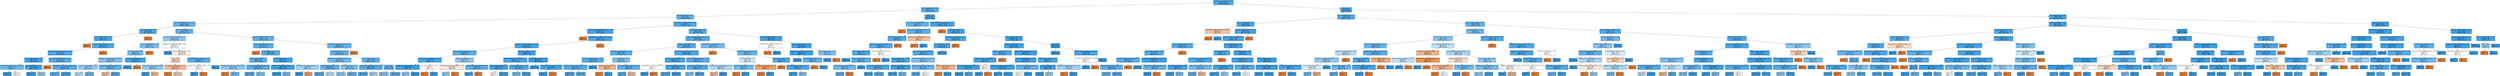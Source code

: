 digraph Tree {
node [shape=box, style="filled", color="black"] ;
0 [label="homepage_clicks_by_interval <= 19.5\ngini = 0.165\nsamples = 15324\nvalue = [1386, 13938]", fillcolor="#399de5e6"] ;
1 [label="due_vs_submission_date <= 0.5\ngini = 0.221\nsamples = 7461\nvalue = [946, 6515]", fillcolor="#399de5da"] ;
0 -> 1 [labeldistance=2.5, labelangle=45, headlabel="True"] ;
2 [label="quiz_clicks_by_interval <= 74.5\ngini = 0.244\nsamples = 6230\nvalue = [884, 5346]", fillcolor="#399de5d5"] ;
1 -> 2 ;
3 [label="quiz_clicks_by_interval_change <= -124.5\ngini = 0.271\nsamples = 4480\nvalue = [725, 3755]", fillcolor="#399de5ce"] ;
2 -> 3 ;
4 [label="quiz_clicks_by_interval <= 72.5\ngini = 0.155\nsamples = 696\nvalue = [59, 637]", fillcolor="#399de5e7"] ;
3 -> 4 ;
5 [label="due_vs_submission_date <= -84.0\ngini = 0.149\nsamples = 693\nvalue = [56, 637]", fillcolor="#399de5e9"] ;
4 -> 5 ;
6 [label="gini = 0.0\nsamples = 1\nvalue = [1, 0]", fillcolor="#e58139ff"] ;
5 -> 6 ;
7 [label="oucollaborate_clicks_by_interval <= 15.5\ngini = 0.146\nsamples = 692\nvalue = [55, 637]", fillcolor="#399de5e9"] ;
5 -> 7 ;
8 [label="homepage_clicks_by_interval_change <= -19.5\ngini = 0.144\nsamples = 691\nvalue = [54, 637]", fillcolor="#399de5e9"] ;
7 -> 8 ;
9 [label="due_vs_submission_date <= -12.5\ngini = 0.085\nsamples = 358\nvalue = [16, 342]", fillcolor="#399de5f3"] ;
8 -> 9 ;
10 [label="subpage_clicks_by_interval_change <= -15.0\ngini = 0.332\nsamples = 19\nvalue = [4, 15]", fillcolor="#399de5bb"] ;
9 -> 10 ;
11 [label="gini = 0.0\nsamples = 11\nvalue = [0, 11]", fillcolor="#399de5ff"] ;
10 -> 11 ;
12 [label="gini = 0.5\nsamples = 8\nvalue = [4, 4]", fillcolor="#e5813900"] ;
10 -> 12 ;
13 [label="quiz_clicks_by_interval <= 68.5\ngini = 0.068\nsamples = 339\nvalue = [12, 327]", fillcolor="#399de5f6"] ;
9 -> 13 ;
14 [label="gini = 0.063\nsamples = 336\nvalue = [11, 325]", fillcolor="#399de5f6"] ;
13 -> 14 ;
15 [label="gini = 0.444\nsamples = 3\nvalue = [1, 2]", fillcolor="#399de57f"] ;
13 -> 15 ;
16 [label="quiz_clicks_by_interval_change <= -1207.5\ngini = 0.202\nsamples = 333\nvalue = [38, 295]", fillcolor="#399de5de"] ;
8 -> 16 ;
17 [label="gini = 0.0\nsamples = 1\nvalue = [1, 0]", fillcolor="#e58139ff"] ;
16 -> 17 ;
18 [label="homepage_clicks_by_interval_change <= -11.5\ngini = 0.198\nsamples = 332\nvalue = [37, 295]", fillcolor="#399de5df"] ;
16 -> 18 ;
19 [label="gini = 0.273\nsamples = 147\nvalue = [24, 123]", fillcolor="#399de5cd"] ;
18 -> 19 ;
20 [label="gini = 0.131\nsamples = 185\nvalue = [13, 172]", fillcolor="#399de5ec"] ;
18 -> 20 ;
21 [label="gini = 0.0\nsamples = 1\nvalue = [1, 0]", fillcolor="#e58139ff"] ;
7 -> 21 ;
22 [label="gini = 0.0\nsamples = 3\nvalue = [3, 0]", fillcolor="#e58139ff"] ;
4 -> 22 ;
23 [label="due_vs_submission_date <= -7.5\ngini = 0.29\nsamples = 3784\nvalue = [666, 3118]", fillcolor="#399de5c9"] ;
3 -> 23 ;
24 [label="resource_clicks_by_interval_change <= 2.5\ngini = 0.419\nsamples = 284\nvalue = [85, 199]", fillcolor="#399de592"] ;
23 -> 24 ;
25 [label="subpage_clicks_by_interval <= 14.0\ngini = 0.37\nsamples = 220\nvalue = [54, 166]", fillcolor="#399de5ac"] ;
24 -> 25 ;
26 [label="url_clicks_by_interval <= 0.5\ngini = 0.352\nsamples = 215\nvalue = [49, 166]", fillcolor="#399de5b4"] ;
25 -> 26 ;
27 [label="homepage_clicks_by_interval_change <= -7.5\ngini = 0.379\nsamples = 189\nvalue = [48, 141]", fillcolor="#399de5a8"] ;
26 -> 27 ;
28 [label="homepage_clicks_by_interval <= 3.5\ngini = 0.43\nsamples = 115\nvalue = [36, 79]", fillcolor="#399de58b"] ;
27 -> 28 ;
29 [label="gini = 0.488\nsamples = 52\nvalue = [22, 30]", fillcolor="#399de544"] ;
28 -> 29 ;
30 [label="gini = 0.346\nsamples = 63\nvalue = [14, 49]", fillcolor="#399de5b6"] ;
28 -> 30 ;
31 [label="forumng_clicks_by_interval_change <= -7.5\ngini = 0.272\nsamples = 74\nvalue = [12, 62]", fillcolor="#399de5ce"] ;
27 -> 31 ;
32 [label="gini = 0.444\nsamples = 3\nvalue = [2, 1]", fillcolor="#e581397f"] ;
31 -> 32 ;
33 [label="gini = 0.242\nsamples = 71\nvalue = [10, 61]", fillcolor="#399de5d5"] ;
31 -> 33 ;
34 [label="quiz_clicks_by_interval_change <= 2.5\ngini = 0.074\nsamples = 26\nvalue = [1, 25]", fillcolor="#399de5f5"] ;
26 -> 34 ;
35 [label="gini = 0.0\nsamples = 25\nvalue = [0, 25]", fillcolor="#399de5ff"] ;
34 -> 35 ;
36 [label="gini = 0.0\nsamples = 1\nvalue = [1, 0]", fillcolor="#e58139ff"] ;
34 -> 36 ;
37 [label="gini = 0.0\nsamples = 5\nvalue = [5, 0]", fillcolor="#e58139ff"] ;
25 -> 37 ;
38 [label="oucontent_clicks_by_interval_change <= -12.0\ngini = 0.5\nsamples = 64\nvalue = [31, 33]", fillcolor="#399de50f"] ;
24 -> 38 ;
39 [label="gini = 0.0\nsamples = 6\nvalue = [0, 6]", fillcolor="#399de5ff"] ;
38 -> 39 ;
40 [label="due_vs_submission_date <= -8.5\ngini = 0.498\nsamples = 58\nvalue = [31, 27]", fillcolor="#e5813921"] ;
38 -> 40 ;
41 [label="weight <= 15.5\ngini = 0.48\nsamples = 50\nvalue = [30, 20]", fillcolor="#e5813955"] ;
40 -> 41 ;
42 [label="quiz_clicks_by_interval_change <= -44.0\ngini = 0.426\nsamples = 13\nvalue = [4, 9]", fillcolor="#399de58e"] ;
41 -> 42 ;
43 [label="gini = 0.0\nsamples = 7\nvalue = [0, 7]", fillcolor="#399de5ff"] ;
42 -> 43 ;
44 [label="gini = 0.444\nsamples = 6\nvalue = [4, 2]", fillcolor="#e581397f"] ;
42 -> 44 ;
45 [label="quiz_clicks_by_interval_change <= -72.5\ngini = 0.418\nsamples = 37\nvalue = [26, 11]", fillcolor="#e5813993"] ;
41 -> 45 ;
46 [label="gini = 0.0\nsamples = 8\nvalue = [8, 0]", fillcolor="#e58139ff"] ;
45 -> 46 ;
47 [label="gini = 0.471\nsamples = 29\nvalue = [18, 11]", fillcolor="#e5813963"] ;
45 -> 47 ;
48 [label="resource_clicks_by_interval_change <= 4.5\ngini = 0.219\nsamples = 8\nvalue = [1, 7]", fillcolor="#399de5db"] ;
40 -> 48 ;
49 [label="forumng_clicks_by_interval_change <= -7.0\ngini = 0.5\nsamples = 2\nvalue = [1, 1]", fillcolor="#e5813900"] ;
48 -> 49 ;
50 [label="gini = 0.0\nsamples = 1\nvalue = [0, 1]", fillcolor="#399de5ff"] ;
49 -> 50 ;
51 [label="gini = 0.0\nsamples = 1\nvalue = [1, 0]", fillcolor="#e58139ff"] ;
49 -> 51 ;
52 [label="gini = 0.0\nsamples = 6\nvalue = [0, 6]", fillcolor="#399de5ff"] ;
48 -> 52 ;
53 [label="quiz_clicks_by_interval_change <= -68.5\ngini = 0.277\nsamples = 3500\nvalue = [581, 2919]", fillcolor="#399de5cc"] ;
23 -> 53 ;
54 [label="url_clicks_by_interval_change <= -8.5\ngini = 0.211\nsamples = 667\nvalue = [80, 587]", fillcolor="#399de5dc"] ;
53 -> 54 ;
55 [label="gini = 0.0\nsamples = 2\nvalue = [2, 0]", fillcolor="#e58139ff"] ;
54 -> 55 ;
56 [label="forumng_clicks_by_interval <= 6.5\ngini = 0.207\nsamples = 665\nvalue = [78, 587]", fillcolor="#399de5dd"] ;
54 -> 56 ;
57 [label="due_vs_submission_date <= -6.5\ngini = 0.246\nsamples = 488\nvalue = [70, 418]", fillcolor="#399de5d4"] ;
56 -> 57 ;
58 [label="homepage_clicks_by_interval_change <= -25.5\ngini = 0.416\nsamples = 44\nvalue = [13, 31]", fillcolor="#399de594"] ;
57 -> 58 ;
59 [label="gini = 0.0\nsamples = 3\nvalue = [3, 0]", fillcolor="#e58139ff"] ;
58 -> 59 ;
60 [label="gini = 0.369\nsamples = 41\nvalue = [10, 31]", fillcolor="#399de5ad"] ;
58 -> 60 ;
61 [label="oucontent_clicks_by_interval_change <= 3.5\ngini = 0.224\nsamples = 444\nvalue = [57, 387]", fillcolor="#399de5d9"] ;
57 -> 61 ;
62 [label="gini = 0.203\nsamples = 410\nvalue = [47, 363]", fillcolor="#399de5de"] ;
61 -> 62 ;
63 [label="gini = 0.415\nsamples = 34\nvalue = [10, 24]", fillcolor="#399de595"] ;
61 -> 63 ;
64 [label="subpage_clicks_by_interval <= 13.5\ngini = 0.086\nsamples = 177\nvalue = [8, 169]", fillcolor="#399de5f3"] ;
56 -> 64 ;
65 [label="homepage_clicks_by_interval_change <= 6.5\ngini = 0.047\nsamples = 165\nvalue = [4, 161]", fillcolor="#399de5f9"] ;
64 -> 65 ;
66 [label="gini = 0.037\nsamples = 161\nvalue = [3, 158]", fillcolor="#399de5fa"] ;
65 -> 66 ;
67 [label="gini = 0.375\nsamples = 4\nvalue = [1, 3]", fillcolor="#399de5aa"] ;
65 -> 67 ;
68 [label="forumng_clicks_by_interval_change <= 14.5\ngini = 0.444\nsamples = 12\nvalue = [4, 8]", fillcolor="#399de57f"] ;
64 -> 68 ;
69 [label="gini = 0.0\nsamples = 7\nvalue = [0, 7]", fillcolor="#399de5ff"] ;
68 -> 69 ;
70 [label="gini = 0.32\nsamples = 5\nvalue = [4, 1]", fillcolor="#e58139bf"] ;
68 -> 70 ;
71 [label="oucontent_clicks_by_interval_change <= 99.5\ngini = 0.291\nsamples = 2833\nvalue = [501, 2332]", fillcolor="#399de5c8"] ;
53 -> 71 ;
72 [label="subpage_clicks_by_interval <= 3.5\ngini = 0.29\nsamples = 2830\nvalue = [498, 2332]", fillcolor="#399de5c9"] ;
71 -> 72 ;
73 [label="homepage_clicks_by_interval_change <= -6.5\ngini = 0.331\nsamples = 1030\nvalue = [216, 814]", fillcolor="#399de5bb"] ;
72 -> 73 ;
74 [label="oucontent_clicks_by_interval <= 4.5\ngini = 0.257\nsamples = 417\nvalue = [63, 354]", fillcolor="#399de5d2"] ;
73 -> 74 ;
75 [label="gini = 0.233\nsamples = 393\nvalue = [53, 340]", fillcolor="#399de5d7"] ;
74 -> 75 ;
76 [label="gini = 0.486\nsamples = 24\nvalue = [10, 14]", fillcolor="#399de549"] ;
74 -> 76 ;
77 [label="quiz_clicks_by_interval <= 28.5\ngini = 0.375\nsamples = 613\nvalue = [153, 460]", fillcolor="#399de5aa"] ;
73 -> 77 ;
78 [label="gini = 0.431\nsamples = 296\nvalue = [93, 203]", fillcolor="#399de58a"] ;
77 -> 78 ;
79 [label="gini = 0.307\nsamples = 317\nvalue = [60, 257]", fillcolor="#399de5c3"] ;
77 -> 79 ;
80 [label="due_vs_submission_date <= -2.5\ngini = 0.264\nsamples = 1800\nvalue = [282, 1518]", fillcolor="#399de5d0"] ;
72 -> 80 ;
81 [label="resource_clicks_by_interval_change <= 15.5\ngini = 0.197\nsamples = 640\nvalue = [71, 569]", fillcolor="#399de5df"] ;
80 -> 81 ;
82 [label="gini = 0.185\nsamples = 621\nvalue = [64, 557]", fillcolor="#399de5e2"] ;
81 -> 82 ;
83 [label="gini = 0.465\nsamples = 19\nvalue = [7, 12]", fillcolor="#399de56a"] ;
81 -> 83 ;
84 [label="date <= 25.0\ngini = 0.298\nsamples = 1160\nvalue = [211, 949]", fillcolor="#399de5c6"] ;
80 -> 84 ;
85 [label="gini = 0.416\nsamples = 200\nvalue = [59, 141]", fillcolor="#399de594"] ;
84 -> 85 ;
86 [label="gini = 0.267\nsamples = 960\nvalue = [152, 808]", fillcolor="#399de5cf"] ;
84 -> 86 ;
87 [label="gini = 0.0\nsamples = 3\nvalue = [3, 0]", fillcolor="#e58139ff"] ;
71 -> 87 ;
88 [label="forumng_clicks_by_interval_change <= -3.5\ngini = 0.165\nsamples = 1750\nvalue = [159, 1591]", fillcolor="#399de5e6"] ;
2 -> 88 ;
89 [label="oucollaborate_clicks_by_interval_change <= -21.5\ngini = 0.106\nsamples = 501\nvalue = [28, 473]", fillcolor="#399de5f0"] ;
88 -> 89 ;
90 [label="gini = 0.0\nsamples = 1\nvalue = [1, 0]", fillcolor="#e58139ff"] ;
89 -> 90 ;
91 [label="homepage_clicks_by_interval_change <= 13.5\ngini = 0.102\nsamples = 500\nvalue = [27, 473]", fillcolor="#399de5f0"] ;
89 -> 91 ;
92 [label="forumng_clicks_by_interval_change <= -54.5\ngini = 0.099\nsamples = 499\nvalue = [26, 473]", fillcolor="#399de5f1"] ;
91 -> 92 ;
93 [label="forumng_clicks_by_interval_change <= -72.5\ngini = 0.236\nsamples = 66\nvalue = [9, 57]", fillcolor="#399de5d7"] ;
92 -> 93 ;
94 [label="homepage_clicks_by_interval_change <= 3.5\ngini = 0.089\nsamples = 43\nvalue = [2, 41]", fillcolor="#399de5f3"] ;
93 -> 94 ;
95 [label="forumng_clicks_by_interval_change <= -193.5\ngini = 0.048\nsamples = 41\nvalue = [1, 40]", fillcolor="#399de5f9"] ;
94 -> 95 ;
96 [label="gini = 0.444\nsamples = 3\nvalue = [1, 2]", fillcolor="#399de57f"] ;
95 -> 96 ;
97 [label="gini = 0.0\nsamples = 38\nvalue = [0, 38]", fillcolor="#399de5ff"] ;
95 -> 97 ;
98 [label="quiz_clicks_by_interval <= 213.0\ngini = 0.5\nsamples = 2\nvalue = [1, 1]", fillcolor="#e5813900"] ;
94 -> 98 ;
99 [label="gini = 0.0\nsamples = 1\nvalue = [1, 0]", fillcolor="#e58139ff"] ;
98 -> 99 ;
100 [label="gini = 0.0\nsamples = 1\nvalue = [0, 1]", fillcolor="#399de5ff"] ;
98 -> 100 ;
101 [label="subpage_clicks_by_interval <= 5.5\ngini = 0.423\nsamples = 23\nvalue = [7, 16]", fillcolor="#399de58f"] ;
93 -> 101 ;
102 [label="homepage_clicks_by_interval_change <= -16.5\ngini = 0.494\nsamples = 9\nvalue = [5, 4]", fillcolor="#e5813933"] ;
101 -> 102 ;
103 [label="gini = 0.444\nsamples = 6\nvalue = [2, 4]", fillcolor="#399de57f"] ;
102 -> 103 ;
104 [label="gini = 0.0\nsamples = 3\nvalue = [3, 0]", fillcolor="#e58139ff"] ;
102 -> 104 ;
105 [label="subpage_clicks_by_interval_change <= 2.0\ngini = 0.245\nsamples = 14\nvalue = [2, 12]", fillcolor="#399de5d4"] ;
101 -> 105 ;
106 [label="gini = 0.142\nsamples = 13\nvalue = [1, 12]", fillcolor="#399de5ea"] ;
105 -> 106 ;
107 [label="gini = 0.0\nsamples = 1\nvalue = [1, 0]", fillcolor="#e58139ff"] ;
105 -> 107 ;
108 [label="quiz_clicks_by_interval <= 122.5\ngini = 0.075\nsamples = 433\nvalue = [17, 416]", fillcolor="#399de5f5"] ;
92 -> 108 ;
109 [label="homepage_clicks_by_interval_change <= -8.5\ngini = 0.122\nsamples = 246\nvalue = [16, 230]", fillcolor="#399de5ed"] ;
108 -> 109 ;
110 [label="subpage_clicks_by_interval <= 0.5\ngini = 0.051\nsamples = 115\nvalue = [3, 112]", fillcolor="#399de5f8"] ;
109 -> 110 ;
111 [label="gini = 0.5\nsamples = 2\nvalue = [1, 1]", fillcolor="#e5813900"] ;
110 -> 111 ;
112 [label="gini = 0.035\nsamples = 113\nvalue = [2, 111]", fillcolor="#399de5fa"] ;
110 -> 112 ;
113 [label="homepage_clicks_by_interval <= 8.5\ngini = 0.179\nsamples = 131\nvalue = [13, 118]", fillcolor="#399de5e3"] ;
109 -> 113 ;
114 [label="gini = 0.384\nsamples = 27\nvalue = [7, 20]", fillcolor="#399de5a6"] ;
113 -> 114 ;
115 [label="gini = 0.109\nsamples = 104\nvalue = [6, 98]", fillcolor="#399de5ef"] ;
113 -> 115 ;
116 [label="forumng_clicks_by_interval <= 10.5\ngini = 0.011\nsamples = 187\nvalue = [1, 186]", fillcolor="#399de5fe"] ;
108 -> 116 ;
117 [label="gini = 0.0\nsamples = 164\nvalue = [0, 164]", fillcolor="#399de5ff"] ;
116 -> 117 ;
118 [label="quiz_clicks_by_interval_change <= 220.0\ngini = 0.083\nsamples = 23\nvalue = [1, 22]", fillcolor="#399de5f3"] ;
116 -> 118 ;
119 [label="gini = 0.0\nsamples = 22\nvalue = [0, 22]", fillcolor="#399de5ff"] ;
118 -> 119 ;
120 [label="gini = 0.0\nsamples = 1\nvalue = [1, 0]", fillcolor="#e58139ff"] ;
118 -> 120 ;
121 [label="gini = 0.0\nsamples = 1\nvalue = [1, 0]", fillcolor="#e58139ff"] ;
91 -> 121 ;
122 [label="quiz_clicks_by_interval <= 225.5\ngini = 0.188\nsamples = 1249\nvalue = [131, 1118]", fillcolor="#399de5e1"] ;
88 -> 122 ;
123 [label="oucontent_clicks_by_interval_change <= 18.5\ngini = 0.199\nsamples = 1142\nvalue = [128, 1014]", fillcolor="#399de5df"] ;
122 -> 123 ;
124 [label="forumng_clicks_by_interval <= 0.5\ngini = 0.191\nsamples = 1088\nvalue = [116, 972]", fillcolor="#399de5e1"] ;
123 -> 124 ;
125 [label="quiz_clicks_by_interval_change <= 179.0\ngini = 0.218\nsamples = 658\nvalue = [82, 576]", fillcolor="#399de5db"] ;
124 -> 125 ;
126 [label="quiz_clicks_by_interval_change <= 154.5\ngini = 0.206\nsamples = 618\nvalue = [72, 546]", fillcolor="#399de5dd"] ;
125 -> 126 ;
127 [label="homepage_clicks_by_interval_change <= -4.5\ngini = 0.218\nsamples = 579\nvalue = [72, 507]", fillcolor="#399de5db"] ;
126 -> 127 ;
128 [label="gini = 0.133\nsamples = 153\nvalue = [11, 142]", fillcolor="#399de5eb"] ;
127 -> 128 ;
129 [label="gini = 0.245\nsamples = 426\nvalue = [61, 365]", fillcolor="#399de5d4"] ;
127 -> 129 ;
130 [label="gini = 0.0\nsamples = 39\nvalue = [0, 39]", fillcolor="#399de5ff"] ;
126 -> 130 ;
131 [label="due_vs_submission_date <= -4.0\ngini = 0.375\nsamples = 40\nvalue = [10, 30]", fillcolor="#399de5aa"] ;
125 -> 131 ;
132 [label="quiz_clicks_by_interval <= 215.0\ngini = 0.408\nsamples = 7\nvalue = [5, 2]", fillcolor="#e5813999"] ;
131 -> 132 ;
133 [label="gini = 0.0\nsamples = 5\nvalue = [5, 0]", fillcolor="#e58139ff"] ;
132 -> 133 ;
134 [label="gini = 0.0\nsamples = 2\nvalue = [0, 2]", fillcolor="#399de5ff"] ;
132 -> 134 ;
135 [label="resource_clicks_by_interval_change <= 7.0\ngini = 0.257\nsamples = 33\nvalue = [5, 28]", fillcolor="#399de5d1"] ;
131 -> 135 ;
136 [label="gini = 0.18\nsamples = 30\nvalue = [3, 27]", fillcolor="#399de5e3"] ;
135 -> 136 ;
137 [label="gini = 0.444\nsamples = 3\nvalue = [2, 1]", fillcolor="#e581397f"] ;
135 -> 137 ;
138 [label="homepage_clicks_by_interval_change <= 14.5\ngini = 0.146\nsamples = 430\nvalue = [34, 396]", fillcolor="#399de5e9"] ;
124 -> 138 ;
139 [label="url_clicks_by_interval_change <= -8.5\ngini = 0.109\nsamples = 293\nvalue = [17, 276]", fillcolor="#399de5ef"] ;
138 -> 139 ;
140 [label="forumng_clicks_by_interval_change <= -0.5\ngini = 0.5\nsamples = 2\nvalue = [1, 1]", fillcolor="#e5813900"] ;
139 -> 140 ;
141 [label="gini = 0.0\nsamples = 1\nvalue = [0, 1]", fillcolor="#399de5ff"] ;
140 -> 141 ;
142 [label="gini = 0.0\nsamples = 1\nvalue = [1, 0]", fillcolor="#e58139ff"] ;
140 -> 142 ;
143 [label="homepage_clicks_by_interval <= 13.5\ngini = 0.104\nsamples = 291\nvalue = [16, 275]", fillcolor="#399de5f0"] ;
139 -> 143 ;
144 [label="gini = 0.148\nsamples = 187\nvalue = [15, 172]", fillcolor="#399de5e9"] ;
143 -> 144 ;
145 [label="gini = 0.019\nsamples = 104\nvalue = [1, 103]", fillcolor="#399de5fd"] ;
143 -> 145 ;
146 [label="forumng_clicks_by_interval_change <= 31.5\ngini = 0.217\nsamples = 137\nvalue = [17, 120]", fillcolor="#399de5db"] ;
138 -> 146 ;
147 [label="quiz_clicks_by_interval_change <= 81.5\ngini = 0.185\nsamples = 126\nvalue = [13, 113]", fillcolor="#399de5e2"] ;
146 -> 147 ;
148 [label="gini = 0.408\nsamples = 14\nvalue = [4, 10]", fillcolor="#399de599"] ;
147 -> 148 ;
149 [label="gini = 0.148\nsamples = 112\nvalue = [9, 103]", fillcolor="#399de5e9"] ;
147 -> 149 ;
150 [label="forumng_clicks_by_interval_change <= 45.5\ngini = 0.463\nsamples = 11\nvalue = [4, 7]", fillcolor="#399de56d"] ;
146 -> 150 ;
151 [label="gini = 0.444\nsamples = 6\nvalue = [4, 2]", fillcolor="#e581397f"] ;
150 -> 151 ;
152 [label="gini = 0.0\nsamples = 5\nvalue = [0, 5]", fillcolor="#399de5ff"] ;
150 -> 152 ;
153 [label="homepage_clicks_by_interval_change <= -9.0\ngini = 0.346\nsamples = 54\nvalue = [12, 42]", fillcolor="#399de5b6"] ;
123 -> 153 ;
154 [label="gini = 0.0\nsamples = 2\nvalue = [2, 0]", fillcolor="#e58139ff"] ;
153 -> 154 ;
155 [label="oucontent_clicks_by_interval <= 24.5\ngini = 0.311\nsamples = 52\nvalue = [10, 42]", fillcolor="#399de5c2"] ;
153 -> 155 ;
156 [label="url_clicks_by_interval <= 0.5\ngini = 0.49\nsamples = 14\nvalue = [6, 8]", fillcolor="#399de540"] ;
155 -> 156 ;
157 [label="homepage_clicks_by_interval <= 12.5\ngini = 0.346\nsamples = 9\nvalue = [2, 7]", fillcolor="#399de5b6"] ;
156 -> 157 ;
158 [label="gini = 0.0\nsamples = 2\nvalue = [2, 0]", fillcolor="#e58139ff"] ;
157 -> 158 ;
159 [label="gini = 0.0\nsamples = 7\nvalue = [0, 7]", fillcolor="#399de5ff"] ;
157 -> 159 ;
160 [label="oucollaborate_clicks_by_interval <= 0.5\ngini = 0.32\nsamples = 5\nvalue = [4, 1]", fillcolor="#e58139bf"] ;
156 -> 160 ;
161 [label="gini = 0.0\nsamples = 4\nvalue = [4, 0]", fillcolor="#e58139ff"] ;
160 -> 161 ;
162 [label="gini = 0.0\nsamples = 1\nvalue = [0, 1]", fillcolor="#399de5ff"] ;
160 -> 162 ;
163 [label="quiz_clicks_by_interval <= 75.5\ngini = 0.188\nsamples = 38\nvalue = [4, 34]", fillcolor="#399de5e1"] ;
155 -> 163 ;
164 [label="gini = 0.0\nsamples = 1\nvalue = [1, 0]", fillcolor="#e58139ff"] ;
163 -> 164 ;
165 [label="resource_clicks_by_interval_change <= 8.5\ngini = 0.149\nsamples = 37\nvalue = [3, 34]", fillcolor="#399de5e9"] ;
163 -> 165 ;
166 [label="gini = 0.064\nsamples = 30\nvalue = [1, 29]", fillcolor="#399de5f6"] ;
165 -> 166 ;
167 [label="gini = 0.408\nsamples = 7\nvalue = [2, 5]", fillcolor="#399de599"] ;
165 -> 167 ;
168 [label="quiz_clicks_by_interval_change <= -184.0\ngini = 0.055\nsamples = 107\nvalue = [3, 104]", fillcolor="#399de5f8"] ;
122 -> 168 ;
169 [label="oucontent_clicks_by_interval_change <= 0.5\ngini = 0.5\nsamples = 2\nvalue = [1, 1]", fillcolor="#e5813900"] ;
168 -> 169 ;
170 [label="gini = 0.0\nsamples = 1\nvalue = [1, 0]", fillcolor="#e58139ff"] ;
169 -> 170 ;
171 [label="gini = 0.0\nsamples = 1\nvalue = [0, 1]", fillcolor="#399de5ff"] ;
169 -> 171 ;
172 [label="oucontent_clicks_by_interval <= 29.0\ngini = 0.037\nsamples = 105\nvalue = [2, 103]", fillcolor="#399de5fa"] ;
168 -> 172 ;
173 [label="subpage_clicks_by_interval_change <= 21.5\ngini = 0.02\nsamples = 101\nvalue = [1, 100]", fillcolor="#399de5fc"] ;
172 -> 173 ;
174 [label="gini = 0.0\nsamples = 95\nvalue = [0, 95]", fillcolor="#399de5ff"] ;
173 -> 174 ;
175 [label="subpage_clicks_by_interval <= 22.5\ngini = 0.278\nsamples = 6\nvalue = [1, 5]", fillcolor="#399de5cc"] ;
173 -> 175 ;
176 [label="gini = 0.0\nsamples = 1\nvalue = [1, 0]", fillcolor="#e58139ff"] ;
175 -> 176 ;
177 [label="gini = 0.0\nsamples = 5\nvalue = [0, 5]", fillcolor="#399de5ff"] ;
175 -> 177 ;
178 [label="due_vs_submission_date <= -2.5\ngini = 0.375\nsamples = 4\nvalue = [1, 3]", fillcolor="#399de5aa"] ;
172 -> 178 ;
179 [label="gini = 0.0\nsamples = 3\nvalue = [0, 3]", fillcolor="#399de5ff"] ;
178 -> 179 ;
180 [label="gini = 0.0\nsamples = 1\nvalue = [1, 0]", fillcolor="#e58139ff"] ;
178 -> 180 ;
181 [label="weight <= 8.5\ngini = 0.096\nsamples = 1231\nvalue = [62, 1169]", fillcolor="#399de5f1"] ;
1 -> 181 ;
182 [label="forumng_clicks_by_interval_change <= -5.5\ngini = 0.289\nsamples = 57\nvalue = [10, 47]", fillcolor="#399de5c9"] ;
181 -> 182 ;
183 [label="gini = 0.0\nsamples = 2\nvalue = [2, 0]", fillcolor="#e58139ff"] ;
182 -> 183 ;
184 [label="oucontent_clicks_by_interval_change <= 9.5\ngini = 0.249\nsamples = 55\nvalue = [8, 47]", fillcolor="#399de5d4"] ;
182 -> 184 ;
185 [label="subpage_clicks_by_interval <= 9.5\ngini = 0.204\nsamples = 52\nvalue = [6, 46]", fillcolor="#399de5de"] ;
184 -> 185 ;
186 [label="forumng_clicks_by_interval_change <= 17.5\ngini = 0.177\nsamples = 51\nvalue = [5, 46]", fillcolor="#399de5e3"] ;
185 -> 186 ;
187 [label="due_vs_submission_date <= 43.5\ngini = 0.15\nsamples = 49\nvalue = [4, 45]", fillcolor="#399de5e8"] ;
186 -> 187 ;
188 [label="gini = 0.0\nsamples = 21\nvalue = [0, 21]", fillcolor="#399de5ff"] ;
187 -> 188 ;
189 [label="homepage_clicks_by_interval <= 2.5\ngini = 0.245\nsamples = 28\nvalue = [4, 24]", fillcolor="#399de5d4"] ;
187 -> 189 ;
190 [label="subpage_clicks_by_interval_change <= 1.0\ngini = 0.32\nsamples = 20\nvalue = [4, 16]", fillcolor="#399de5bf"] ;
189 -> 190 ;
191 [label="gini = 0.266\nsamples = 19\nvalue = [3, 16]", fillcolor="#399de5cf"] ;
190 -> 191 ;
192 [label="gini = 0.0\nsamples = 1\nvalue = [1, 0]", fillcolor="#e58139ff"] ;
190 -> 192 ;
193 [label="gini = 0.0\nsamples = 8\nvalue = [0, 8]", fillcolor="#399de5ff"] ;
189 -> 193 ;
194 [label="forumng_clicks_by_interval <= 21.5\ngini = 0.5\nsamples = 2\nvalue = [1, 1]", fillcolor="#e5813900"] ;
186 -> 194 ;
195 [label="gini = 0.0\nsamples = 1\nvalue = [1, 0]", fillcolor="#e58139ff"] ;
194 -> 195 ;
196 [label="gini = 0.0\nsamples = 1\nvalue = [0, 1]", fillcolor="#399de5ff"] ;
194 -> 196 ;
197 [label="gini = 0.0\nsamples = 1\nvalue = [1, 0]", fillcolor="#e58139ff"] ;
185 -> 197 ;
198 [label="subpage_clicks_by_interval_change <= 1.5\ngini = 0.444\nsamples = 3\nvalue = [2, 1]", fillcolor="#e581397f"] ;
184 -> 198 ;
199 [label="gini = 0.0\nsamples = 2\nvalue = [2, 0]", fillcolor="#e58139ff"] ;
198 -> 199 ;
200 [label="gini = 0.0\nsamples = 1\nvalue = [0, 1]", fillcolor="#399de5ff"] ;
198 -> 200 ;
201 [label="resource_clicks_by_interval_change <= -101.0\ngini = 0.085\nsamples = 1174\nvalue = [52, 1122]", fillcolor="#399de5f3"] ;
181 -> 201 ;
202 [label="gini = 0.0\nsamples = 1\nvalue = [1, 0]", fillcolor="#e58139ff"] ;
201 -> 202 ;
203 [label="due_vs_submission_date <= 1.5\ngini = 0.083\nsamples = 1173\nvalue = [51, 1122]", fillcolor="#399de5f3"] ;
201 -> 203 ;
204 [label="oucollaborate_clicks_by_interval <= 9.5\ngini = 0.132\nsamples = 563\nvalue = [40, 523]", fillcolor="#399de5eb"] ;
203 -> 204 ;
205 [label="quiz_clicks_by_interval <= 8.5\ngini = 0.129\nsamples = 562\nvalue = [39, 523]", fillcolor="#399de5ec"] ;
204 -> 205 ;
206 [label="quiz_clicks_by_interval_change <= -0.5\ngini = 0.169\nsamples = 418\nvalue = [39, 379]", fillcolor="#399de5e5"] ;
205 -> 206 ;
207 [label="forumng_clicks_by_interval <= 3.5\ngini = 0.131\nsamples = 368\nvalue = [26, 342]", fillcolor="#399de5ec"] ;
206 -> 207 ;
208 [label="forumng_clicks_by_interval_change <= -1.5\ngini = 0.172\nsamples = 231\nvalue = [22, 209]", fillcolor="#399de5e4"] ;
207 -> 208 ;
209 [label="gini = 0.092\nsamples = 103\nvalue = [5, 98]", fillcolor="#399de5f2"] ;
208 -> 209 ;
210 [label="gini = 0.23\nsamples = 128\nvalue = [17, 111]", fillcolor="#399de5d8"] ;
208 -> 210 ;
211 [label="oucontent_clicks_by_interval <= 28.5\ngini = 0.057\nsamples = 137\nvalue = [4, 133]", fillcolor="#399de5f7"] ;
207 -> 211 ;
212 [label="gini = 0.031\nsamples = 128\nvalue = [2, 126]", fillcolor="#399de5fb"] ;
211 -> 212 ;
213 [label="gini = 0.346\nsamples = 9\nvalue = [2, 7]", fillcolor="#399de5b6"] ;
211 -> 213 ;
214 [label="oucontent_clicks_by_interval_change <= 1.0\ngini = 0.385\nsamples = 50\nvalue = [13, 37]", fillcolor="#399de5a5"] ;
206 -> 214 ;
215 [label="forumng_clicks_by_interval_change <= 8.0\ngini = 0.303\nsamples = 43\nvalue = [8, 35]", fillcolor="#399de5c5"] ;
214 -> 215 ;
216 [label="gini = 0.202\nsamples = 35\nvalue = [4, 31]", fillcolor="#399de5de"] ;
215 -> 216 ;
217 [label="gini = 0.5\nsamples = 8\nvalue = [4, 4]", fillcolor="#e5813900"] ;
215 -> 217 ;
218 [label="homepage_clicks_by_interval <= 14.5\ngini = 0.408\nsamples = 7\nvalue = [5, 2]", fillcolor="#e5813999"] ;
214 -> 218 ;
219 [label="gini = 0.0\nsamples = 5\nvalue = [5, 0]", fillcolor="#e58139ff"] ;
218 -> 219 ;
220 [label="gini = 0.0\nsamples = 2\nvalue = [0, 2]", fillcolor="#399de5ff"] ;
218 -> 220 ;
221 [label="gini = 0.0\nsamples = 144\nvalue = [0, 144]", fillcolor="#399de5ff"] ;
205 -> 221 ;
222 [label="gini = 0.0\nsamples = 1\nvalue = [1, 0]", fillcolor="#e58139ff"] ;
204 -> 222 ;
223 [label="due_vs_submission_date <= 4.5\ngini = 0.035\nsamples = 610\nvalue = [11, 599]", fillcolor="#399de5fa"] ;
203 -> 223 ;
224 [label="homepage_clicks_by_interval <= 4.5\ngini = 0.055\nsamples = 356\nvalue = [10, 346]", fillcolor="#399de5f8"] ;
223 -> 224 ;
225 [label="oucontent_clicks_by_interval <= 5.0\ngini = 0.172\nsamples = 42\nvalue = [4, 38]", fillcolor="#399de5e4"] ;
224 -> 225 ;
226 [label="subpage_clicks_by_interval_change <= 1.5\ngini = 0.095\nsamples = 40\nvalue = [2, 38]", fillcolor="#399de5f2"] ;
225 -> 226 ;
227 [label="subpage_clicks_by_interval_change <= -4.5\ngini = 0.051\nsamples = 38\nvalue = [1, 37]", fillcolor="#399de5f8"] ;
226 -> 227 ;
228 [label="gini = 0.0\nsamples = 28\nvalue = [0, 28]", fillcolor="#399de5ff"] ;
227 -> 228 ;
229 [label="gini = 0.18\nsamples = 10\nvalue = [1, 9]", fillcolor="#399de5e3"] ;
227 -> 229 ;
230 [label="date <= 67.0\ngini = 0.5\nsamples = 2\nvalue = [1, 1]", fillcolor="#e5813900"] ;
226 -> 230 ;
231 [label="gini = 0.0\nsamples = 1\nvalue = [0, 1]", fillcolor="#399de5ff"] ;
230 -> 231 ;
232 [label="gini = 0.0\nsamples = 1\nvalue = [1, 0]", fillcolor="#e58139ff"] ;
230 -> 232 ;
233 [label="gini = 0.0\nsamples = 2\nvalue = [2, 0]", fillcolor="#e58139ff"] ;
225 -> 233 ;
234 [label="forumng_clicks_by_interval_change <= 9.5\ngini = 0.037\nsamples = 314\nvalue = [6, 308]", fillcolor="#399de5fa"] ;
224 -> 234 ;
235 [label="quiz_clicks_by_interval_change <= 52.0\ngini = 0.022\nsamples = 275\nvalue = [3, 272]", fillcolor="#399de5fc"] ;
234 -> 235 ;
236 [label="homepage_clicks_by_interval_change <= -25.5\ngini = 0.015\nsamples = 269\nvalue = [2, 267]", fillcolor="#399de5fd"] ;
235 -> 236 ;
237 [label="gini = 0.067\nsamples = 58\nvalue = [2, 56]", fillcolor="#399de5f6"] ;
236 -> 237 ;
238 [label="gini = 0.0\nsamples = 211\nvalue = [0, 211]", fillcolor="#399de5ff"] ;
236 -> 238 ;
239 [label="resource_clicks_by_interval_change <= 1.5\ngini = 0.278\nsamples = 6\nvalue = [1, 5]", fillcolor="#399de5cc"] ;
235 -> 239 ;
240 [label="gini = 0.5\nsamples = 2\nvalue = [1, 1]", fillcolor="#e5813900"] ;
239 -> 240 ;
241 [label="gini = 0.0\nsamples = 4\nvalue = [0, 4]", fillcolor="#399de5ff"] ;
239 -> 241 ;
242 [label="resource_clicks_by_interval <= 10.5\ngini = 0.142\nsamples = 39\nvalue = [3, 36]", fillcolor="#399de5ea"] ;
234 -> 242 ;
243 [label="url_clicks_by_interval <= 2.5\ngini = 0.059\nsamples = 33\nvalue = [1, 32]", fillcolor="#399de5f7"] ;
242 -> 243 ;
244 [label="gini = 0.0\nsamples = 30\nvalue = [0, 30]", fillcolor="#399de5ff"] ;
243 -> 244 ;
245 [label="gini = 0.444\nsamples = 3\nvalue = [1, 2]", fillcolor="#399de57f"] ;
243 -> 245 ;
246 [label="homepage_clicks_by_interval_change <= -3.5\ngini = 0.444\nsamples = 6\nvalue = [2, 4]", fillcolor="#399de57f"] ;
242 -> 246 ;
247 [label="gini = 0.0\nsamples = 2\nvalue = [2, 0]", fillcolor="#e58139ff"] ;
246 -> 247 ;
248 [label="gini = 0.0\nsamples = 4\nvalue = [0, 4]", fillcolor="#399de5ff"] ;
246 -> 248 ;
249 [label="date <= 203.5\ngini = 0.008\nsamples = 254\nvalue = [1, 253]", fillcolor="#399de5fe"] ;
223 -> 249 ;
250 [label="gini = 0.0\nsamples = 234\nvalue = [0, 234]", fillcolor="#399de5ff"] ;
249 -> 250 ;
251 [label="resource_clicks_by_interval_change <= -5.5\ngini = 0.095\nsamples = 20\nvalue = [1, 19]", fillcolor="#399de5f2"] ;
249 -> 251 ;
252 [label="quiz_clicks_by_interval_change <= -105.0\ngini = 0.5\nsamples = 2\nvalue = [1, 1]", fillcolor="#e5813900"] ;
251 -> 252 ;
253 [label="gini = 0.0\nsamples = 1\nvalue = [0, 1]", fillcolor="#399de5ff"] ;
252 -> 253 ;
254 [label="gini = 0.0\nsamples = 1\nvalue = [1, 0]", fillcolor="#e58139ff"] ;
252 -> 254 ;
255 [label="gini = 0.0\nsamples = 18\nvalue = [0, 18]", fillcolor="#399de5ff"] ;
251 -> 255 ;
256 [label="date <= 25.0\ngini = 0.106\nsamples = 7863\nvalue = [440, 7423]", fillcolor="#399de5f0"] ;
0 -> 256 [labeldistance=2.5, labelangle=-45, headlabel="False"] ;
257 [label="due_vs_submission_date <= -2.5\ngini = 0.188\nsamples = 1866\nvalue = [196, 1670]", fillcolor="#399de5e1"] ;
256 -> 257 ;
258 [label="due_vs_submission_date <= -5.5\ngini = 0.124\nsamples = 1057\nvalue = [70, 987]", fillcolor="#399de5ed"] ;
257 -> 258 ;
259 [label="oucollaborate_clicks_by_interval_change <= 3.0\ngini = 0.444\nsamples = 3\nvalue = [2, 1]", fillcolor="#e581397f"] ;
258 -> 259 ;
260 [label="gini = 0.0\nsamples = 2\nvalue = [2, 0]", fillcolor="#e58139ff"] ;
259 -> 260 ;
261 [label="gini = 0.0\nsamples = 1\nvalue = [0, 1]", fillcolor="#399de5ff"] ;
259 -> 261 ;
262 [label="oucontent_clicks_by_interval <= 1123.5\ngini = 0.121\nsamples = 1054\nvalue = [68, 986]", fillcolor="#399de5ed"] ;
258 -> 262 ;
263 [label="quiz_clicks_by_interval_change <= 86.5\ngini = 0.119\nsamples = 1053\nvalue = [67, 986]", fillcolor="#399de5ee"] ;
262 -> 263 ;
264 [label="oucollaborate_clicks_by_interval <= 6.5\ngini = 0.198\nsamples = 279\nvalue = [31, 248]", fillcolor="#399de5df"] ;
263 -> 264 ;
265 [label="forumng_clicks_by_interval <= 58.5\ngini = 0.193\nsamples = 278\nvalue = [30, 248]", fillcolor="#399de5e0"] ;
264 -> 265 ;
266 [label="forumng_clicks_by_interval_change <= 57.5\ngini = 0.223\nsamples = 227\nvalue = [29, 198]", fillcolor="#399de5da"] ;
265 -> 266 ;
267 [label="subpage_clicks_by_interval_change <= 7.5\ngini = 0.217\nsamples = 226\nvalue = [28, 198]", fillcolor="#399de5db"] ;
266 -> 267 ;
268 [label="gini = 0.296\nsamples = 72\nvalue = [13, 59]", fillcolor="#399de5c7"] ;
267 -> 268 ;
269 [label="gini = 0.176\nsamples = 154\nvalue = [15, 139]", fillcolor="#399de5e3"] ;
267 -> 269 ;
270 [label="gini = 0.0\nsamples = 1\nvalue = [1, 0]", fillcolor="#e58139ff"] ;
266 -> 270 ;
271 [label="oucollaborate_clicks_by_interval_change <= 0.5\ngini = 0.038\nsamples = 51\nvalue = [1, 50]", fillcolor="#399de5fa"] ;
265 -> 271 ;
272 [label="gini = 0.0\nsamples = 45\nvalue = [0, 45]", fillcolor="#399de5ff"] ;
271 -> 272 ;
273 [label="subpage_clicks_by_interval_change <= 26.5\ngini = 0.278\nsamples = 6\nvalue = [1, 5]", fillcolor="#399de5cc"] ;
271 -> 273 ;
274 [label="gini = 0.0\nsamples = 5\nvalue = [0, 5]", fillcolor="#399de5ff"] ;
273 -> 274 ;
275 [label="gini = 0.0\nsamples = 1\nvalue = [1, 0]", fillcolor="#e58139ff"] ;
273 -> 275 ;
276 [label="gini = 0.0\nsamples = 1\nvalue = [1, 0]", fillcolor="#e58139ff"] ;
264 -> 276 ;
277 [label="resource_clicks_by_interval <= 3.5\ngini = 0.089\nsamples = 774\nvalue = [36, 738]", fillcolor="#399de5f3"] ;
263 -> 277 ;
278 [label="url_clicks_by_interval <= 10.5\ngini = 0.178\nsamples = 142\nvalue = [14, 128]", fillcolor="#399de5e3"] ;
277 -> 278 ;
279 [label="oucontent_clicks_by_interval_change <= 36.0\ngini = 0.167\nsamples = 141\nvalue = [13, 128]", fillcolor="#399de5e5"] ;
278 -> 279 ;
280 [label="url_clicks_by_interval_change <= 4.0\ngini = 0.092\nsamples = 103\nvalue = [5, 98]", fillcolor="#399de5f2"] ;
279 -> 280 ;
281 [label="gini = 0.078\nsamples = 99\nvalue = [4, 95]", fillcolor="#399de5f4"] ;
280 -> 281 ;
282 [label="gini = 0.375\nsamples = 4\nvalue = [1, 3]", fillcolor="#399de5aa"] ;
280 -> 282 ;
283 [label="subpage_clicks_by_interval_change <= 19.5\ngini = 0.332\nsamples = 38\nvalue = [8, 30]", fillcolor="#399de5bb"] ;
279 -> 283 ;
284 [label="gini = 0.284\nsamples = 35\nvalue = [6, 29]", fillcolor="#399de5ca"] ;
283 -> 284 ;
285 [label="gini = 0.444\nsamples = 3\nvalue = [2, 1]", fillcolor="#e581397f"] ;
283 -> 285 ;
286 [label="gini = 0.0\nsamples = 1\nvalue = [1, 0]", fillcolor="#e58139ff"] ;
278 -> 286 ;
287 [label="quiz_clicks_by_interval <= 176.5\ngini = 0.067\nsamples = 632\nvalue = [22, 610]", fillcolor="#399de5f6"] ;
277 -> 287 ;
288 [label="quiz_clicks_by_interval_change <= 159.5\ngini = 0.097\nsamples = 390\nvalue = [20, 370]", fillcolor="#399de5f1"] ;
287 -> 288 ;
289 [label="url_clicks_by_interval_change <= 12.5\ngini = 0.079\nsamples = 340\nvalue = [14, 326]", fillcolor="#399de5f4"] ;
288 -> 289 ;
290 [label="gini = 0.074\nsamples = 337\nvalue = [13, 324]", fillcolor="#399de5f5"] ;
289 -> 290 ;
291 [label="gini = 0.444\nsamples = 3\nvalue = [1, 2]", fillcolor="#399de57f"] ;
289 -> 291 ;
292 [label="oucontent_clicks_by_interval <= 62.5\ngini = 0.211\nsamples = 50\nvalue = [6, 44]", fillcolor="#399de5dc"] ;
288 -> 292 ;
293 [label="gini = 0.127\nsamples = 44\nvalue = [3, 41]", fillcolor="#399de5ec"] ;
292 -> 293 ;
294 [label="gini = 0.5\nsamples = 6\nvalue = [3, 3]", fillcolor="#e5813900"] ;
292 -> 294 ;
295 [label="resource_clicks_by_interval <= 36.0\ngini = 0.016\nsamples = 242\nvalue = [2, 240]", fillcolor="#399de5fd"] ;
287 -> 295 ;
296 [label="quiz_clicks_by_interval_change <= 204.5\ngini = 0.009\nsamples = 227\nvalue = [1, 226]", fillcolor="#399de5fe"] ;
295 -> 296 ;
297 [label="gini = 0.05\nsamples = 39\nvalue = [1, 38]", fillcolor="#399de5f8"] ;
296 -> 297 ;
298 [label="gini = 0.0\nsamples = 188\nvalue = [0, 188]", fillcolor="#399de5ff"] ;
296 -> 298 ;
299 [label="forumng_clicks_by_interval_change <= 8.5\ngini = 0.124\nsamples = 15\nvalue = [1, 14]", fillcolor="#399de5ed"] ;
295 -> 299 ;
300 [label="gini = 0.0\nsamples = 1\nvalue = [1, 0]", fillcolor="#e58139ff"] ;
299 -> 300 ;
301 [label="gini = 0.0\nsamples = 14\nvalue = [0, 14]", fillcolor="#399de5ff"] ;
299 -> 301 ;
302 [label="gini = 0.0\nsamples = 1\nvalue = [1, 0]", fillcolor="#e58139ff"] ;
262 -> 302 ;
303 [label="forumng_clicks_by_interval <= 13.5\ngini = 0.263\nsamples = 809\nvalue = [126, 683]", fillcolor="#399de5d0"] ;
257 -> 303 ;
304 [label="quiz_clicks_by_interval <= 167.5\ngini = 0.34\nsamples = 359\nvalue = [78, 281]", fillcolor="#399de5b8"] ;
303 -> 304 ;
305 [label="oucontent_clicks_by_interval <= 6.5\ngini = 0.4\nsamples = 239\nvalue = [66, 173]", fillcolor="#399de59e"] ;
304 -> 305 ;
306 [label="resource_clicks_by_interval_change <= 3.5\ngini = 0.289\nsamples = 131\nvalue = [23, 108]", fillcolor="#399de5c9"] ;
305 -> 306 ;
307 [label="oucollaborate_clicks_by_interval <= 0.5\ngini = 0.473\nsamples = 26\nvalue = [10, 16]", fillcolor="#399de560"] ;
306 -> 307 ;
308 [label="homepage_clicks_by_interval_change <= 26.0\ngini = 0.423\nsamples = 23\nvalue = [7, 16]", fillcolor="#399de58f"] ;
307 -> 308 ;
309 [label="resource_clicks_by_interval <= 1.5\ngini = 0.492\nsamples = 16\nvalue = [7, 9]", fillcolor="#399de539"] ;
308 -> 309 ;
310 [label="gini = 0.346\nsamples = 9\nvalue = [2, 7]", fillcolor="#399de5b6"] ;
309 -> 310 ;
311 [label="gini = 0.408\nsamples = 7\nvalue = [5, 2]", fillcolor="#e5813999"] ;
309 -> 311 ;
312 [label="gini = 0.0\nsamples = 7\nvalue = [0, 7]", fillcolor="#399de5ff"] ;
308 -> 312 ;
313 [label="gini = 0.0\nsamples = 3\nvalue = [3, 0]", fillcolor="#e58139ff"] ;
307 -> 313 ;
314 [label="homepage_clicks_by_interval_change <= 65.5\ngini = 0.217\nsamples = 105\nvalue = [13, 92]", fillcolor="#399de5db"] ;
306 -> 314 ;
315 [label="quiz_clicks_by_interval <= 80.0\ngini = 0.178\nsamples = 101\nvalue = [10, 91]", fillcolor="#399de5e3"] ;
314 -> 315 ;
316 [label="subpage_clicks_by_interval <= 37.0\ngini = 0.308\nsamples = 42\nvalue = [8, 34]", fillcolor="#399de5c3"] ;
315 -> 316 ;
317 [label="gini = 0.283\nsamples = 41\nvalue = [7, 34]", fillcolor="#399de5ca"] ;
316 -> 317 ;
318 [label="gini = 0.0\nsamples = 1\nvalue = [1, 0]", fillcolor="#e58139ff"] ;
316 -> 318 ;
319 [label="resource_clicks_by_interval_change <= 32.0\ngini = 0.065\nsamples = 59\nvalue = [2, 57]", fillcolor="#399de5f6"] ;
315 -> 319 ;
320 [label="gini = 0.034\nsamples = 58\nvalue = [1, 57]", fillcolor="#399de5fb"] ;
319 -> 320 ;
321 [label="gini = 0.0\nsamples = 1\nvalue = [1, 0]", fillcolor="#e58139ff"] ;
319 -> 321 ;
322 [label="oucontent_clicks_by_interval <= 5.0\ngini = 0.375\nsamples = 4\nvalue = [3, 1]", fillcolor="#e58139aa"] ;
314 -> 322 ;
323 [label="gini = 0.0\nsamples = 3\nvalue = [3, 0]", fillcolor="#e58139ff"] ;
322 -> 323 ;
324 [label="gini = 0.0\nsamples = 1\nvalue = [0, 1]", fillcolor="#399de5ff"] ;
322 -> 324 ;
325 [label="resource_clicks_by_interval_change <= 3.5\ngini = 0.479\nsamples = 108\nvalue = [43, 65]", fillcolor="#399de556"] ;
305 -> 325 ;
326 [label="subpage_clicks_by_interval_change <= 7.0\ngini = 0.408\nsamples = 14\nvalue = [10, 4]", fillcolor="#e5813999"] ;
325 -> 326 ;
327 [label="resource_clicks_by_interval_change <= 2.5\ngini = 0.48\nsamples = 5\nvalue = [2, 3]", fillcolor="#399de555"] ;
326 -> 327 ;
328 [label="gini = 0.0\nsamples = 3\nvalue = [0, 3]", fillcolor="#399de5ff"] ;
327 -> 328 ;
329 [label="gini = 0.0\nsamples = 2\nvalue = [2, 0]", fillcolor="#e58139ff"] ;
327 -> 329 ;
330 [label="oucontent_clicks_by_interval_change <= 11.0\ngini = 0.198\nsamples = 9\nvalue = [8, 1]", fillcolor="#e58139df"] ;
326 -> 330 ;
331 [label="gini = 0.0\nsamples = 1\nvalue = [0, 1]", fillcolor="#399de5ff"] ;
330 -> 331 ;
332 [label="gini = 0.0\nsamples = 8\nvalue = [8, 0]", fillcolor="#e58139ff"] ;
330 -> 332 ;
333 [label="oucontent_clicks_by_interval_change <= 10.5\ngini = 0.456\nsamples = 94\nvalue = [33, 61]", fillcolor="#399de575"] ;
325 -> 333 ;
334 [label="subpage_clicks_by_interval <= 21.5\ngini = 0.488\nsamples = 19\nvalue = [11, 8]", fillcolor="#e5813946"] ;
333 -> 334 ;
335 [label="quiz_clicks_by_interval_change <= 72.5\ngini = 0.408\nsamples = 14\nvalue = [10, 4]", fillcolor="#e5813999"] ;
334 -> 335 ;
336 [label="gini = 0.0\nsamples = 6\nvalue = [6, 0]", fillcolor="#e58139ff"] ;
335 -> 336 ;
337 [label="gini = 0.5\nsamples = 8\nvalue = [4, 4]", fillcolor="#e5813900"] ;
335 -> 337 ;
338 [label="url_clicks_by_interval_change <= 5.0\ngini = 0.32\nsamples = 5\nvalue = [1, 4]", fillcolor="#399de5bf"] ;
334 -> 338 ;
339 [label="gini = 0.0\nsamples = 4\nvalue = [0, 4]", fillcolor="#399de5ff"] ;
338 -> 339 ;
340 [label="gini = 0.0\nsamples = 1\nvalue = [1, 0]", fillcolor="#e58139ff"] ;
338 -> 340 ;
341 [label="quiz_clicks_by_interval <= 122.5\ngini = 0.415\nsamples = 75\nvalue = [22, 53]", fillcolor="#399de595"] ;
333 -> 341 ;
342 [label="subpage_clicks_by_interval_change <= 17.5\ngini = 0.337\nsamples = 56\nvalue = [12, 44]", fillcolor="#399de5b9"] ;
341 -> 342 ;
343 [label="gini = 0.444\nsamples = 30\nvalue = [10, 20]", fillcolor="#399de57f"] ;
342 -> 343 ;
344 [label="gini = 0.142\nsamples = 26\nvalue = [2, 24]", fillcolor="#399de5ea"] ;
342 -> 344 ;
345 [label="oucontent_clicks_by_interval <= 19.5\ngini = 0.499\nsamples = 19\nvalue = [10, 9]", fillcolor="#e5813919"] ;
341 -> 345 ;
346 [label="gini = 0.0\nsamples = 5\nvalue = [0, 5]", fillcolor="#399de5ff"] ;
345 -> 346 ;
347 [label="gini = 0.408\nsamples = 14\nvalue = [10, 4]", fillcolor="#e5813999"] ;
345 -> 347 ;
348 [label="resource_clicks_by_interval_change <= 0.5\ngini = 0.18\nsamples = 120\nvalue = [12, 108]", fillcolor="#399de5e3"] ;
304 -> 348 ;
349 [label="gini = 0.0\nsamples = 1\nvalue = [1, 0]", fillcolor="#e58139ff"] ;
348 -> 349 ;
350 [label="oucollaborate_clicks_by_interval_change <= 3.5\ngini = 0.168\nsamples = 119\nvalue = [11, 108]", fillcolor="#399de5e5"] ;
348 -> 350 ;
351 [label="subpage_clicks_by_interval_change <= 13.5\ngini = 0.144\nsamples = 115\nvalue = [9, 106]", fillcolor="#399de5e9"] ;
350 -> 351 ;
352 [label="gini = 0.0\nsamples = 36\nvalue = [0, 36]", fillcolor="#399de5ff"] ;
351 -> 352 ;
353 [label="subpage_clicks_by_interval <= 14.5\ngini = 0.202\nsamples = 79\nvalue = [9, 70]", fillcolor="#399de5de"] ;
351 -> 353 ;
354 [label="resource_clicks_by_interval_change <= 28.0\ngini = 0.5\nsamples = 2\nvalue = [1, 1]", fillcolor="#e5813900"] ;
353 -> 354 ;
355 [label="gini = 0.0\nsamples = 1\nvalue = [0, 1]", fillcolor="#399de5ff"] ;
354 -> 355 ;
356 [label="gini = 0.0\nsamples = 1\nvalue = [1, 0]", fillcolor="#e58139ff"] ;
354 -> 356 ;
357 [label="resource_clicks_by_interval_change <= 7.5\ngini = 0.186\nsamples = 77\nvalue = [8, 69]", fillcolor="#399de5e1"] ;
353 -> 357 ;
358 [label="gini = 0.302\nsamples = 27\nvalue = [5, 22]", fillcolor="#399de5c5"] ;
357 -> 358 ;
359 [label="gini = 0.113\nsamples = 50\nvalue = [3, 47]", fillcolor="#399de5ef"] ;
357 -> 359 ;
360 [label="quiz_clicks_by_interval <= 228.5\ngini = 0.5\nsamples = 4\nvalue = [2, 2]", fillcolor="#e5813900"] ;
350 -> 360 ;
361 [label="gini = 0.0\nsamples = 2\nvalue = [2, 0]", fillcolor="#e58139ff"] ;
360 -> 361 ;
362 [label="gini = 0.0\nsamples = 2\nvalue = [0, 2]", fillcolor="#399de5ff"] ;
360 -> 362 ;
363 [label="quiz_clicks_by_interval_change <= 71.5\ngini = 0.191\nsamples = 450\nvalue = [48, 402]", fillcolor="#399de5e1"] ;
303 -> 363 ;
364 [label="forumng_clicks_by_interval <= 94.5\ngini = 0.329\nsamples = 77\nvalue = [16, 61]", fillcolor="#399de5bc"] ;
363 -> 364 ;
365 [label="oucontent_clicks_by_interval <= 2.5\ngini = 0.4\nsamples = 58\nvalue = [16, 42]", fillcolor="#399de59e"] ;
364 -> 365 ;
366 [label="subpage_clicks_by_interval_change <= 15.5\ngini = 0.257\nsamples = 33\nvalue = [5, 28]", fillcolor="#399de5d1"] ;
365 -> 366 ;
367 [label="gini = 0.0\nsamples = 19\nvalue = [0, 19]", fillcolor="#399de5ff"] ;
366 -> 367 ;
368 [label="forumng_clicks_by_interval_change <= 25.5\ngini = 0.459\nsamples = 14\nvalue = [5, 9]", fillcolor="#399de571"] ;
366 -> 368 ;
369 [label="gini = 0.0\nsamples = 5\nvalue = [0, 5]", fillcolor="#399de5ff"] ;
368 -> 369 ;
370 [label="forumng_clicks_by_interval_change <= 35.0\ngini = 0.494\nsamples = 9\nvalue = [5, 4]", fillcolor="#e5813933"] ;
368 -> 370 ;
371 [label="gini = 0.0\nsamples = 3\nvalue = [3, 0]", fillcolor="#e58139ff"] ;
370 -> 371 ;
372 [label="gini = 0.444\nsamples = 6\nvalue = [2, 4]", fillcolor="#399de57f"] ;
370 -> 372 ;
373 [label="oucontent_clicks_by_interval <= 16.5\ngini = 0.493\nsamples = 25\nvalue = [11, 14]", fillcolor="#399de537"] ;
365 -> 373 ;
374 [label="quiz_clicks_by_interval <= 56.0\ngini = 0.475\nsamples = 18\nvalue = [11, 7]", fillcolor="#e581395d"] ;
373 -> 374 ;
375 [label="oucontent_clicks_by_interval_change <= 12.0\ngini = 0.463\nsamples = 11\nvalue = [4, 7]", fillcolor="#399de56d"] ;
374 -> 375 ;
376 [label="gini = 0.346\nsamples = 9\nvalue = [2, 7]", fillcolor="#399de5b6"] ;
375 -> 376 ;
377 [label="gini = 0.0\nsamples = 2\nvalue = [2, 0]", fillcolor="#e58139ff"] ;
375 -> 377 ;
378 [label="gini = 0.0\nsamples = 7\nvalue = [7, 0]", fillcolor="#e58139ff"] ;
374 -> 378 ;
379 [label="gini = 0.0\nsamples = 7\nvalue = [0, 7]", fillcolor="#399de5ff"] ;
373 -> 379 ;
380 [label="gini = 0.0\nsamples = 19\nvalue = [0, 19]", fillcolor="#399de5ff"] ;
364 -> 380 ;
381 [label="subpage_clicks_by_interval <= 67.5\ngini = 0.157\nsamples = 373\nvalue = [32, 341]", fillcolor="#399de5e7"] ;
363 -> 381 ;
382 [label="forumng_clicks_by_interval_change <= 29.5\ngini = 0.14\nsamples = 356\nvalue = [27, 329]", fillcolor="#399de5ea"] ;
381 -> 382 ;
383 [label="quiz_clicks_by_interval <= 120.5\ngini = 0.22\nsamples = 127\nvalue = [16, 111]", fillcolor="#399de5da"] ;
382 -> 383 ;
384 [label="oucontent_clicks_by_interval_change <= 9.5\ngini = 0.375\nsamples = 40\nvalue = [10, 30]", fillcolor="#399de5aa"] ;
383 -> 384 ;
385 [label="subpage_clicks_by_interval_change <= 11.0\ngini = 0.18\nsamples = 20\nvalue = [2, 18]", fillcolor="#399de5e3"] ;
384 -> 385 ;
386 [label="gini = 0.48\nsamples = 5\nvalue = [2, 3]", fillcolor="#399de555"] ;
385 -> 386 ;
387 [label="gini = 0.0\nsamples = 15\nvalue = [0, 15]", fillcolor="#399de5ff"] ;
385 -> 387 ;
388 [label="subpage_clicks_by_interval <= 21.5\ngini = 0.48\nsamples = 20\nvalue = [8, 12]", fillcolor="#399de555"] ;
384 -> 388 ;
389 [label="gini = 0.42\nsamples = 10\nvalue = [7, 3]", fillcolor="#e5813992"] ;
388 -> 389 ;
390 [label="gini = 0.18\nsamples = 10\nvalue = [1, 9]", fillcolor="#399de5e3"] ;
388 -> 390 ;
391 [label="oucontent_clicks_by_interval <= 2.5\ngini = 0.128\nsamples = 87\nvalue = [6, 81]", fillcolor="#399de5ec"] ;
383 -> 391 ;
392 [label="resource_clicks_by_interval <= 7.5\ngini = 0.264\nsamples = 32\nvalue = [5, 27]", fillcolor="#399de5d0"] ;
391 -> 392 ;
393 [label="gini = 0.388\nsamples = 19\nvalue = [5, 14]", fillcolor="#399de5a4"] ;
392 -> 393 ;
394 [label="gini = 0.0\nsamples = 13\nvalue = [0, 13]", fillcolor="#399de5ff"] ;
392 -> 394 ;
395 [label="oucollaborate_clicks_by_interval <= 2.5\ngini = 0.036\nsamples = 55\nvalue = [1, 54]", fillcolor="#399de5fa"] ;
391 -> 395 ;
396 [label="gini = 0.0\nsamples = 51\nvalue = [0, 51]", fillcolor="#399de5ff"] ;
395 -> 396 ;
397 [label="gini = 0.375\nsamples = 4\nvalue = [1, 3]", fillcolor="#399de5aa"] ;
395 -> 397 ;
398 [label="oucontent_clicks_by_interval <= 22.5\ngini = 0.091\nsamples = 229\nvalue = [11, 218]", fillcolor="#399de5f2"] ;
382 -> 398 ;
399 [label="homepage_clicks_by_interval_change <= 31.5\ngini = 0.039\nsamples = 151\nvalue = [3, 148]", fillcolor="#399de5fa"] ;
398 -> 399 ;
400 [label="homepage_clicks_by_interval_change <= 30.5\ngini = 0.18\nsamples = 20\nvalue = [2, 18]", fillcolor="#399de5e3"] ;
399 -> 400 ;
401 [label="gini = 0.105\nsamples = 18\nvalue = [1, 17]", fillcolor="#399de5f0"] ;
400 -> 401 ;
402 [label="gini = 0.5\nsamples = 2\nvalue = [1, 1]", fillcolor="#e5813900"] ;
400 -> 402 ;
403 [label="quiz_clicks_by_interval_change <= 278.5\ngini = 0.015\nsamples = 131\nvalue = [1, 130]", fillcolor="#399de5fd"] ;
399 -> 403 ;
404 [label="gini = 0.0\nsamples = 113\nvalue = [0, 113]", fillcolor="#399de5ff"] ;
403 -> 404 ;
405 [label="gini = 0.105\nsamples = 18\nvalue = [1, 17]", fillcolor="#399de5f0"] ;
403 -> 405 ;
406 [label="url_clicks_by_interval_change <= 9.0\ngini = 0.184\nsamples = 78\nvalue = [8, 70]", fillcolor="#399de5e2"] ;
398 -> 406 ;
407 [label="oucontent_clicks_by_interval_change <= 27.5\ngini = 0.165\nsamples = 77\nvalue = [7, 70]", fillcolor="#399de5e6"] ;
406 -> 407 ;
408 [label="gini = 0.415\nsamples = 17\nvalue = [5, 12]", fillcolor="#399de595"] ;
407 -> 408 ;
409 [label="gini = 0.064\nsamples = 60\nvalue = [2, 58]", fillcolor="#399de5f6"] ;
407 -> 409 ;
410 [label="gini = 0.0\nsamples = 1\nvalue = [1, 0]", fillcolor="#e58139ff"] ;
406 -> 410 ;
411 [label="homepage_clicks_by_interval_change <= 145.5\ngini = 0.415\nsamples = 17\nvalue = [5, 12]", fillcolor="#399de595"] ;
381 -> 411 ;
412 [label="url_clicks_by_interval <= 3.5\ngini = 0.469\nsamples = 8\nvalue = [5, 3]", fillcolor="#e5813966"] ;
411 -> 412 ;
413 [label="gini = 0.0\nsamples = 4\nvalue = [4, 0]", fillcolor="#e58139ff"] ;
412 -> 413 ;
414 [label="resource_clicks_by_interval <= 27.5\ngini = 0.375\nsamples = 4\nvalue = [1, 3]", fillcolor="#399de5aa"] ;
412 -> 414 ;
415 [label="gini = 0.0\nsamples = 3\nvalue = [0, 3]", fillcolor="#399de5ff"] ;
414 -> 415 ;
416 [label="gini = 0.0\nsamples = 1\nvalue = [1, 0]", fillcolor="#e58139ff"] ;
414 -> 416 ;
417 [label="gini = 0.0\nsamples = 9\nvalue = [0, 9]", fillcolor="#399de5ff"] ;
411 -> 417 ;
418 [label="due_vs_submission_date <= 0.5\ngini = 0.078\nsamples = 5997\nvalue = [244, 5753]", fillcolor="#399de5f4"] ;
256 -> 418 ;
419 [label="quiz_clicks_by_interval <= 123.5\ngini = 0.097\nsamples = 4477\nvalue = [229, 4248]", fillcolor="#399de5f1"] ;
418 -> 419 ;
420 [label="forumng_clicks_by_interval <= 1.5\ngini = 0.129\nsamples = 2565\nvalue = [178, 2387]", fillcolor="#399de5ec"] ;
419 -> 420 ;
421 [label="resource_clicks_by_interval <= 97.5\ngini = 0.188\nsamples = 741\nvalue = [78, 663]", fillcolor="#399de5e1"] ;
420 -> 421 ;
422 [label="quiz_clicks_by_interval <= 1.5\ngini = 0.183\nsamples = 736\nvalue = [75, 661]", fillcolor="#399de5e2"] ;
421 -> 422 ;
423 [label="oucollaborate_clicks_by_interval_change <= -7.5\ngini = 0.3\nsamples = 125\nvalue = [23, 102]", fillcolor="#399de5c5"] ;
422 -> 423 ;
424 [label="gini = 0.0\nsamples = 2\nvalue = [2, 0]", fillcolor="#e58139ff"] ;
423 -> 424 ;
425 [label="date <= 144.0\ngini = 0.283\nsamples = 123\nvalue = [21, 102]", fillcolor="#399de5ca"] ;
423 -> 425 ;
426 [label="oucollaborate_clicks_by_interval <= 3.0\ngini = 0.15\nsamples = 61\nvalue = [5, 56]", fillcolor="#399de5e8"] ;
425 -> 426 ;
427 [label="gini = 0.124\nsamples = 60\nvalue = [4, 56]", fillcolor="#399de5ed"] ;
426 -> 427 ;
428 [label="gini = 0.0\nsamples = 1\nvalue = [1, 0]", fillcolor="#e58139ff"] ;
426 -> 428 ;
429 [label="homepage_clicks_by_interval <= 30.5\ngini = 0.383\nsamples = 62\nvalue = [16, 46]", fillcolor="#399de5a6"] ;
425 -> 429 ;
430 [label="gini = 0.439\nsamples = 43\nvalue = [14, 29]", fillcolor="#399de584"] ;
429 -> 430 ;
431 [label="gini = 0.188\nsamples = 19\nvalue = [2, 17]", fillcolor="#399de5e1"] ;
429 -> 431 ;
432 [label="forumng_clicks_by_interval_change <= -81.0\ngini = 0.156\nsamples = 611\nvalue = [52, 559]", fillcolor="#399de5e7"] ;
422 -> 432 ;
433 [label="gini = 0.0\nsamples = 1\nvalue = [1, 0]", fillcolor="#e58139ff"] ;
432 -> 433 ;
434 [label="oucontent_clicks_by_interval_change <= 1302.0\ngini = 0.153\nsamples = 610\nvalue = [51, 559]", fillcolor="#399de5e8"] ;
432 -> 434 ;
435 [label="homepage_clicks_by_interval <= 29.5\ngini = 0.151\nsamples = 609\nvalue = [50, 559]", fillcolor="#399de5e8"] ;
434 -> 435 ;
436 [label="gini = 0.191\nsamples = 346\nvalue = [37, 309]", fillcolor="#399de5e0"] ;
435 -> 436 ;
437 [label="gini = 0.094\nsamples = 263\nvalue = [13, 250]", fillcolor="#399de5f2"] ;
435 -> 437 ;
438 [label="gini = 0.0\nsamples = 1\nvalue = [1, 0]", fillcolor="#e58139ff"] ;
434 -> 438 ;
439 [label="homepage_clicks_by_interval_change <= 7.0\ngini = 0.48\nsamples = 5\nvalue = [3, 2]", fillcolor="#e5813955"] ;
421 -> 439 ;
440 [label="gini = 0.0\nsamples = 2\nvalue = [0, 2]", fillcolor="#399de5ff"] ;
439 -> 440 ;
441 [label="gini = 0.0\nsamples = 3\nvalue = [3, 0]", fillcolor="#e58139ff"] ;
439 -> 441 ;
442 [label="subpage_clicks_by_interval <= 63.5\ngini = 0.104\nsamples = 1824\nvalue = [100, 1724]", fillcolor="#399de5f0"] ;
420 -> 442 ;
443 [label="oucollaborate_clicks_by_interval_change <= -2.5\ngini = 0.1\nsamples = 1804\nvalue = [95, 1709]", fillcolor="#399de5f1"] ;
442 -> 443 ;
444 [label="oucontent_clicks_by_interval_change <= -324.5\ngini = 0.239\nsamples = 72\nvalue = [10, 62]", fillcolor="#399de5d6"] ;
443 -> 444 ;
445 [label="gini = 0.0\nsamples = 1\nvalue = [1, 0]", fillcolor="#e58139ff"] ;
444 -> 445 ;
446 [label="url_clicks_by_interval_change <= -13.0\ngini = 0.221\nsamples = 71\nvalue = [9, 62]", fillcolor="#399de5da"] ;
444 -> 446 ;
447 [label="gini = 0.0\nsamples = 1\nvalue = [1, 0]", fillcolor="#e58139ff"] ;
446 -> 447 ;
448 [label="date <= 105.5\ngini = 0.202\nsamples = 70\nvalue = [8, 62]", fillcolor="#399de5de"] ;
446 -> 448 ;
449 [label="gini = 0.0\nsamples = 29\nvalue = [0, 29]", fillcolor="#399de5ff"] ;
448 -> 449 ;
450 [label="gini = 0.314\nsamples = 41\nvalue = [8, 33]", fillcolor="#399de5c1"] ;
448 -> 450 ;
451 [label="resource_clicks_by_interval_change <= -3.5\ngini = 0.093\nsamples = 1732\nvalue = [85, 1647]", fillcolor="#399de5f2"] ;
443 -> 451 ;
452 [label="oucollaborate_clicks_by_interval_change <= 5.5\ngini = 0.038\nsamples = 468\nvalue = [9, 459]", fillcolor="#399de5fa"] ;
451 -> 452 ;
453 [label="oucontent_clicks_by_interval_change <= 109.5\ngini = 0.026\nsamples = 452\nvalue = [6, 446]", fillcolor="#399de5fc"] ;
452 -> 453 ;
454 [label="gini = 0.018\nsamples = 442\nvalue = [4, 438]", fillcolor="#399de5fd"] ;
453 -> 454 ;
455 [label="gini = 0.32\nsamples = 10\nvalue = [2, 8]", fillcolor="#399de5bf"] ;
453 -> 455 ;
456 [label="oucollaborate_clicks_by_interval_change <= 7.5\ngini = 0.305\nsamples = 16\nvalue = [3, 13]", fillcolor="#399de5c4"] ;
452 -> 456 ;
457 [label="gini = 0.5\nsamples = 6\nvalue = [3, 3]", fillcolor="#e5813900"] ;
456 -> 457 ;
458 [label="gini = 0.0\nsamples = 10\nvalue = [0, 10]", fillcolor="#399de5ff"] ;
456 -> 458 ;
459 [label="quiz_clicks_by_interval_change <= 119.5\ngini = 0.113\nsamples = 1264\nvalue = [76, 1188]", fillcolor="#399de5ef"] ;
451 -> 459 ;
460 [label="homepage_clicks_by_interval <= 36.5\ngini = 0.108\nsamples = 1252\nvalue = [72, 1180]", fillcolor="#399de5ef"] ;
459 -> 460 ;
461 [label="gini = 0.135\nsamples = 741\nvalue = [54, 687]", fillcolor="#399de5eb"] ;
460 -> 461 ;
462 [label="gini = 0.068\nsamples = 511\nvalue = [18, 493]", fillcolor="#399de5f6"] ;
460 -> 462 ;
463 [label="oucontent_clicks_by_interval <= 46.5\ngini = 0.444\nsamples = 12\nvalue = [4, 8]", fillcolor="#399de57f"] ;
459 -> 463 ;
464 [label="gini = 0.32\nsamples = 10\nvalue = [2, 8]", fillcolor="#399de5bf"] ;
463 -> 464 ;
465 [label="gini = 0.0\nsamples = 2\nvalue = [2, 0]", fillcolor="#e58139ff"] ;
463 -> 465 ;
466 [label="subpage_clicks_by_interval <= 78.0\ngini = 0.375\nsamples = 20\nvalue = [5, 15]", fillcolor="#399de5aa"] ;
442 -> 466 ;
467 [label="subpage_clicks_by_interval <= 74.5\ngini = 0.486\nsamples = 12\nvalue = [5, 7]", fillcolor="#399de549"] ;
466 -> 467 ;
468 [label="oucontent_clicks_by_interval <= 237.5\ngini = 0.346\nsamples = 9\nvalue = [2, 7]", fillcolor="#399de5b6"] ;
467 -> 468 ;
469 [label="resource_clicks_by_interval_change <= 38.0\ngini = 0.219\nsamples = 8\nvalue = [1, 7]", fillcolor="#399de5db"] ;
468 -> 469 ;
470 [label="gini = 0.0\nsamples = 7\nvalue = [0, 7]", fillcolor="#399de5ff"] ;
469 -> 470 ;
471 [label="gini = 0.0\nsamples = 1\nvalue = [1, 0]", fillcolor="#e58139ff"] ;
469 -> 471 ;
472 [label="gini = 0.0\nsamples = 1\nvalue = [1, 0]", fillcolor="#e58139ff"] ;
468 -> 472 ;
473 [label="gini = 0.0\nsamples = 3\nvalue = [3, 0]", fillcolor="#e58139ff"] ;
467 -> 473 ;
474 [label="gini = 0.0\nsamples = 8\nvalue = [0, 8]", fillcolor="#399de5ff"] ;
466 -> 474 ;
475 [label="date <= 210.5\ngini = 0.052\nsamples = 1912\nvalue = [51, 1861]", fillcolor="#399de5f8"] ;
419 -> 475 ;
476 [label="forumng_clicks_by_interval <= 25.5\ngini = 0.046\nsamples = 1821\nvalue = [43, 1778]", fillcolor="#399de5f9"] ;
475 -> 476 ;
477 [label="forumng_clicks_by_interval_change <= 18.5\ngini = 0.064\nsamples = 1145\nvalue = [38, 1107]", fillcolor="#399de5f6"] ;
476 -> 477 ;
478 [label="oucontent_clicks_by_interval <= 315.5\ngini = 0.059\nsamples = 1118\nvalue = [34, 1084]", fillcolor="#399de5f7"] ;
477 -> 478 ;
479 [label="resource_clicks_by_interval_change <= 98.0\ngini = 0.054\nsamples = 1089\nvalue = [30, 1059]", fillcolor="#399de5f8"] ;
478 -> 479 ;
480 [label="oucollaborate_clicks_by_interval_change <= -3.5\ngini = 0.052\nsamples = 1087\nvalue = [29, 1058]", fillcolor="#399de5f8"] ;
479 -> 480 ;
481 [label="gini = 0.198\nsamples = 36\nvalue = [4, 32]", fillcolor="#399de5df"] ;
480 -> 481 ;
482 [label="gini = 0.046\nsamples = 1051\nvalue = [25, 1026]", fillcolor="#399de5f9"] ;
480 -> 482 ;
483 [label="quiz_clicks_by_interval_change <= 268.5\ngini = 0.5\nsamples = 2\nvalue = [1, 1]", fillcolor="#e5813900"] ;
479 -> 483 ;
484 [label="gini = 0.0\nsamples = 1\nvalue = [1, 0]", fillcolor="#e58139ff"] ;
483 -> 484 ;
485 [label="gini = 0.0\nsamples = 1\nvalue = [0, 1]", fillcolor="#399de5ff"] ;
483 -> 485 ;
486 [label="forumng_clicks_by_interval_change <= -13.0\ngini = 0.238\nsamples = 29\nvalue = [4, 25]", fillcolor="#399de5d6"] ;
478 -> 486 ;
487 [label="subpage_clicks_by_interval <= 51.5\ngini = 0.48\nsamples = 5\nvalue = [3, 2]", fillcolor="#e5813955"] ;
486 -> 487 ;
488 [label="gini = 0.0\nsamples = 3\nvalue = [3, 0]", fillcolor="#e58139ff"] ;
487 -> 488 ;
489 [label="gini = 0.0\nsamples = 2\nvalue = [0, 2]", fillcolor="#399de5ff"] ;
487 -> 489 ;
490 [label="oucontent_clicks_by_interval_change <= 83.0\ngini = 0.08\nsamples = 24\nvalue = [1, 23]", fillcolor="#399de5f4"] ;
486 -> 490 ;
491 [label="gini = 0.375\nsamples = 4\nvalue = [1, 3]", fillcolor="#399de5aa"] ;
490 -> 491 ;
492 [label="gini = 0.0\nsamples = 20\nvalue = [0, 20]", fillcolor="#399de5ff"] ;
490 -> 492 ;
493 [label="date <= 175.5\ngini = 0.252\nsamples = 27\nvalue = [4, 23]", fillcolor="#399de5d3"] ;
477 -> 493 ;
494 [label="oucontent_clicks_by_interval <= 40.5\ngini = 0.204\nsamples = 26\nvalue = [3, 23]", fillcolor="#399de5de"] ;
493 -> 494 ;
495 [label="gini = 0.0\nsamples = 16\nvalue = [0, 16]", fillcolor="#399de5ff"] ;
494 -> 495 ;
496 [label="homepage_clicks_by_interval_change <= 19.0\ngini = 0.42\nsamples = 10\nvalue = [3, 7]", fillcolor="#399de592"] ;
494 -> 496 ;
497 [label="gini = 0.0\nsamples = 2\nvalue = [2, 0]", fillcolor="#e58139ff"] ;
496 -> 497 ;
498 [label="gini = 0.219\nsamples = 8\nvalue = [1, 7]", fillcolor="#399de5db"] ;
496 -> 498 ;
499 [label="gini = 0.0\nsamples = 1\nvalue = [1, 0]", fillcolor="#e58139ff"] ;
493 -> 499 ;
500 [label="resource_clicks_by_interval_change <= 34.5\ngini = 0.015\nsamples = 676\nvalue = [5, 671]", fillcolor="#399de5fd"] ;
476 -> 500 ;
501 [label="quiz_clicks_by_interval <= 129.5\ngini = 0.012\nsamples = 658\nvalue = [4, 654]", fillcolor="#399de5fd"] ;
500 -> 501 ;
502 [label="forumng_clicks_by_interval <= 36.0\ngini = 0.074\nsamples = 26\nvalue = [1, 25]", fillcolor="#399de5f5"] ;
501 -> 502 ;
503 [label="homepage_clicks_by_interval <= 51.5\ngini = 0.5\nsamples = 2\nvalue = [1, 1]", fillcolor="#e5813900"] ;
502 -> 503 ;
504 [label="gini = 0.0\nsamples = 1\nvalue = [1, 0]", fillcolor="#e58139ff"] ;
503 -> 504 ;
505 [label="gini = 0.0\nsamples = 1\nvalue = [0, 1]", fillcolor="#399de5ff"] ;
503 -> 505 ;
506 [label="gini = 0.0\nsamples = 24\nvalue = [0, 24]", fillcolor="#399de5ff"] ;
502 -> 506 ;
507 [label="url_clicks_by_interval <= 3.5\ngini = 0.009\nsamples = 632\nvalue = [3, 629]", fillcolor="#399de5fe"] ;
501 -> 507 ;
508 [label="homepage_clicks_by_interval <= 33.5\ngini = 0.004\nsamples = 542\nvalue = [1, 541]", fillcolor="#399de5ff"] ;
507 -> 508 ;
509 [label="gini = 0.033\nsamples = 60\nvalue = [1, 59]", fillcolor="#399de5fb"] ;
508 -> 509 ;
510 [label="gini = 0.0\nsamples = 482\nvalue = [0, 482]", fillcolor="#399de5ff"] ;
508 -> 510 ;
511 [label="oucontent_clicks_by_interval_change <= -44.0\ngini = 0.043\nsamples = 90\nvalue = [2, 88]", fillcolor="#399de5f9"] ;
507 -> 511 ;
512 [label="gini = 0.32\nsamples = 5\nvalue = [1, 4]", fillcolor="#399de5bf"] ;
511 -> 512 ;
513 [label="gini = 0.023\nsamples = 85\nvalue = [1, 84]", fillcolor="#399de5fc"] ;
511 -> 513 ;
514 [label="resource_clicks_by_interval_change <= 35.5\ngini = 0.105\nsamples = 18\nvalue = [1, 17]", fillcolor="#399de5f0"] ;
500 -> 514 ;
515 [label="gini = 0.0\nsamples = 1\nvalue = [1, 0]", fillcolor="#e58139ff"] ;
514 -> 515 ;
516 [label="gini = 0.0\nsamples = 17\nvalue = [0, 17]", fillcolor="#399de5ff"] ;
514 -> 516 ;
517 [label="url_clicks_by_interval <= 13.5\ngini = 0.16\nsamples = 91\nvalue = [8, 83]", fillcolor="#399de5e6"] ;
475 -> 517 ;
518 [label="oucontent_clicks_by_interval_change <= 35.0\ngini = 0.143\nsamples = 90\nvalue = [7, 83]", fillcolor="#399de5e9"] ;
517 -> 518 ;
519 [label="url_clicks_by_interval_change <= -4.5\ngini = 0.126\nsamples = 89\nvalue = [6, 83]", fillcolor="#399de5ed"] ;
518 -> 519 ;
520 [label="resource_clicks_by_interval_change <= -23.5\ngini = 0.48\nsamples = 5\nvalue = [2, 3]", fillcolor="#399de555"] ;
519 -> 520 ;
521 [label="gini = 0.0\nsamples = 2\nvalue = [0, 2]", fillcolor="#399de5ff"] ;
520 -> 521 ;
522 [label="homepage_clicks_by_interval <= 28.5\ngini = 0.444\nsamples = 3\nvalue = [2, 1]", fillcolor="#e581397f"] ;
520 -> 522 ;
523 [label="gini = 0.0\nsamples = 1\nvalue = [0, 1]", fillcolor="#399de5ff"] ;
522 -> 523 ;
524 [label="gini = 0.0\nsamples = 2\nvalue = [2, 0]", fillcolor="#e58139ff"] ;
522 -> 524 ;
525 [label="subpage_clicks_by_interval_change <= 42.0\ngini = 0.091\nsamples = 84\nvalue = [4, 80]", fillcolor="#399de5f2"] ;
519 -> 525 ;
526 [label="oucontent_clicks_by_interval <= 14.0\ngini = 0.07\nsamples = 82\nvalue = [3, 79]", fillcolor="#399de5f5"] ;
525 -> 526 ;
527 [label="gini = 0.0\nsamples = 63\nvalue = [0, 63]", fillcolor="#399de5ff"] ;
526 -> 527 ;
528 [label="gini = 0.266\nsamples = 19\nvalue = [3, 16]", fillcolor="#399de5cf"] ;
526 -> 528 ;
529 [label="quiz_clicks_by_interval_change <= 476.5\ngini = 0.5\nsamples = 2\nvalue = [1, 1]", fillcolor="#e5813900"] ;
525 -> 529 ;
530 [label="gini = 0.0\nsamples = 1\nvalue = [1, 0]", fillcolor="#e58139ff"] ;
529 -> 530 ;
531 [label="gini = 0.0\nsamples = 1\nvalue = [0, 1]", fillcolor="#399de5ff"] ;
529 -> 531 ;
532 [label="gini = 0.0\nsamples = 1\nvalue = [1, 0]", fillcolor="#e58139ff"] ;
518 -> 532 ;
533 [label="gini = 0.0\nsamples = 1\nvalue = [1, 0]", fillcolor="#e58139ff"] ;
517 -> 533 ;
534 [label="due_vs_submission_date <= 1.5\ngini = 0.02\nsamples = 1520\nvalue = [15, 1505]", fillcolor="#399de5fc"] ;
418 -> 534 ;
535 [label="resource_clicks_by_interval_change <= 15.5\ngini = 0.038\nsamples = 680\nvalue = [13, 667]", fillcolor="#399de5fa"] ;
534 -> 535 ;
536 [label="url_clicks_by_interval_change <= -4.5\ngini = 0.027\nsamples = 595\nvalue = [8, 587]", fillcolor="#399de5fc"] ;
535 -> 536 ;
537 [label="homepage_clicks_by_interval <= 27.0\ngini = 0.165\nsamples = 22\nvalue = [2, 20]", fillcolor="#399de5e6"] ;
536 -> 537 ;
538 [label="subpage_clicks_by_interval_change <= -20.5\ngini = 0.444\nsamples = 6\nvalue = [2, 4]", fillcolor="#399de57f"] ;
537 -> 538 ;
539 [label="gini = 0.0\nsamples = 3\nvalue = [0, 3]", fillcolor="#399de5ff"] ;
538 -> 539 ;
540 [label="url_clicks_by_interval_change <= -7.5\ngini = 0.444\nsamples = 3\nvalue = [2, 1]", fillcolor="#e581397f"] ;
538 -> 540 ;
541 [label="gini = 0.0\nsamples = 1\nvalue = [0, 1]", fillcolor="#399de5ff"] ;
540 -> 541 ;
542 [label="gini = 0.0\nsamples = 2\nvalue = [2, 0]", fillcolor="#e58139ff"] ;
540 -> 542 ;
543 [label="gini = 0.0\nsamples = 16\nvalue = [0, 16]", fillcolor="#399de5ff"] ;
537 -> 543 ;
544 [label="quiz_clicks_by_interval_change <= -70.5\ngini = 0.021\nsamples = 573\nvalue = [6, 567]", fillcolor="#399de5fc"] ;
536 -> 544 ;
545 [label="gini = 0.0\nsamples = 304\nvalue = [0, 304]", fillcolor="#399de5ff"] ;
544 -> 545 ;
546 [label="oucontent_clicks_by_interval_change <= -48.5\ngini = 0.044\nsamples = 269\nvalue = [6, 263]", fillcolor="#399de5f9"] ;
544 -> 546 ;
547 [label="quiz_clicks_by_interval_change <= -16.5\ngini = 0.444\nsamples = 3\nvalue = [1, 2]", fillcolor="#399de57f"] ;
546 -> 547 ;
548 [label="gini = 0.0\nsamples = 1\nvalue = [1, 0]", fillcolor="#e58139ff"] ;
547 -> 548 ;
549 [label="gini = 0.0\nsamples = 2\nvalue = [0, 2]", fillcolor="#399de5ff"] ;
547 -> 549 ;
550 [label="homepage_clicks_by_interval <= 22.5\ngini = 0.037\nsamples = 266\nvalue = [5, 261]", fillcolor="#399de5fa"] ;
546 -> 550 ;
551 [label="oucontent_clicks_by_interval <= 7.5\ngini = 0.139\nsamples = 40\nvalue = [3, 37]", fillcolor="#399de5ea"] ;
550 -> 551 ;
552 [label="gini = 0.0\nsamples = 24\nvalue = [0, 24]", fillcolor="#399de5ff"] ;
551 -> 552 ;
553 [label="gini = 0.305\nsamples = 16\nvalue = [3, 13]", fillcolor="#399de5c4"] ;
551 -> 553 ;
554 [label="page_clicks_by_interval_change <= -0.5\ngini = 0.018\nsamples = 226\nvalue = [2, 224]", fillcolor="#399de5fd"] ;
550 -> 554 ;
555 [label="gini = 0.18\nsamples = 10\nvalue = [1, 9]", fillcolor="#399de5e3"] ;
554 -> 555 ;
556 [label="gini = 0.009\nsamples = 216\nvalue = [1, 215]", fillcolor="#399de5fe"] ;
554 -> 556 ;
557 [label="oucontent_clicks_by_interval_change <= 17.5\ngini = 0.111\nsamples = 85\nvalue = [5, 80]", fillcolor="#399de5ef"] ;
535 -> 557 ;
558 [label="subpage_clicks_by_interval_change <= 28.5\ngini = 0.034\nsamples = 58\nvalue = [1, 57]", fillcolor="#399de5fb"] ;
557 -> 558 ;
559 [label="gini = 0.0\nsamples = 50\nvalue = [0, 50]", fillcolor="#399de5ff"] ;
558 -> 559 ;
560 [label="subpage_clicks_by_interval_change <= 30.0\ngini = 0.219\nsamples = 8\nvalue = [1, 7]", fillcolor="#399de5db"] ;
558 -> 560 ;
561 [label="gini = 0.0\nsamples = 1\nvalue = [1, 0]", fillcolor="#e58139ff"] ;
560 -> 561 ;
562 [label="gini = 0.0\nsamples = 7\nvalue = [0, 7]", fillcolor="#399de5ff"] ;
560 -> 562 ;
563 [label="oucontent_clicks_by_interval <= 57.0\ngini = 0.252\nsamples = 27\nvalue = [4, 23]", fillcolor="#399de5d3"] ;
557 -> 563 ;
564 [label="oucontent_clicks_by_interval_change <= 33.5\ngini = 0.5\nsamples = 8\nvalue = [4, 4]", fillcolor="#e5813900"] ;
563 -> 564 ;
565 [label="oucollaborate_clicks_by_interval_change <= 4.5\ngini = 0.32\nsamples = 5\nvalue = [1, 4]", fillcolor="#399de5bf"] ;
564 -> 565 ;
566 [label="gini = 0.0\nsamples = 4\nvalue = [0, 4]", fillcolor="#399de5ff"] ;
565 -> 566 ;
567 [label="gini = 0.0\nsamples = 1\nvalue = [1, 0]", fillcolor="#e58139ff"] ;
565 -> 567 ;
568 [label="gini = 0.0\nsamples = 3\nvalue = [3, 0]", fillcolor="#e58139ff"] ;
564 -> 568 ;
569 [label="gini = 0.0\nsamples = 19\nvalue = [0, 19]", fillcolor="#399de5ff"] ;
563 -> 569 ;
570 [label="page_clicks_by_interval_change <= 2.5\ngini = 0.005\nsamples = 840\nvalue = [2, 838]", fillcolor="#399de5fe"] ;
534 -> 570 ;
571 [label="homepage_clicks_by_interval <= 20.5\ngini = 0.002\nsamples = 822\nvalue = [1, 821]", fillcolor="#399de5ff"] ;
570 -> 571 ;
572 [label="oucontent_clicks_by_interval_change <= -58.5\ngini = 0.059\nsamples = 33\nvalue = [1, 32]", fillcolor="#399de5f7"] ;
571 -> 572 ;
573 [label="page_clicks_by_interval_change <= -0.5\ngini = 0.5\nsamples = 2\nvalue = [1, 1]", fillcolor="#e5813900"] ;
572 -> 573 ;
574 [label="gini = 0.0\nsamples = 1\nvalue = [0, 1]", fillcolor="#399de5ff"] ;
573 -> 574 ;
575 [label="gini = 0.0\nsamples = 1\nvalue = [1, 0]", fillcolor="#e58139ff"] ;
573 -> 575 ;
576 [label="gini = 0.0\nsamples = 31\nvalue = [0, 31]", fillcolor="#399de5ff"] ;
572 -> 576 ;
577 [label="gini = 0.0\nsamples = 789\nvalue = [0, 789]", fillcolor="#399de5ff"] ;
571 -> 577 ;
578 [label="resource_clicks_by_interval <= 5.5\ngini = 0.105\nsamples = 18\nvalue = [1, 17]", fillcolor="#399de5f0"] ;
570 -> 578 ;
579 [label="date <= 203.5\ngini = 0.444\nsamples = 3\nvalue = [1, 2]", fillcolor="#399de57f"] ;
578 -> 579 ;
580 [label="gini = 0.0\nsamples = 1\nvalue = [1, 0]", fillcolor="#e58139ff"] ;
579 -> 580 ;
581 [label="gini = 0.0\nsamples = 2\nvalue = [0, 2]", fillcolor="#399de5ff"] ;
579 -> 581 ;
582 [label="gini = 0.0\nsamples = 15\nvalue = [0, 15]", fillcolor="#399de5ff"] ;
578 -> 582 ;
}